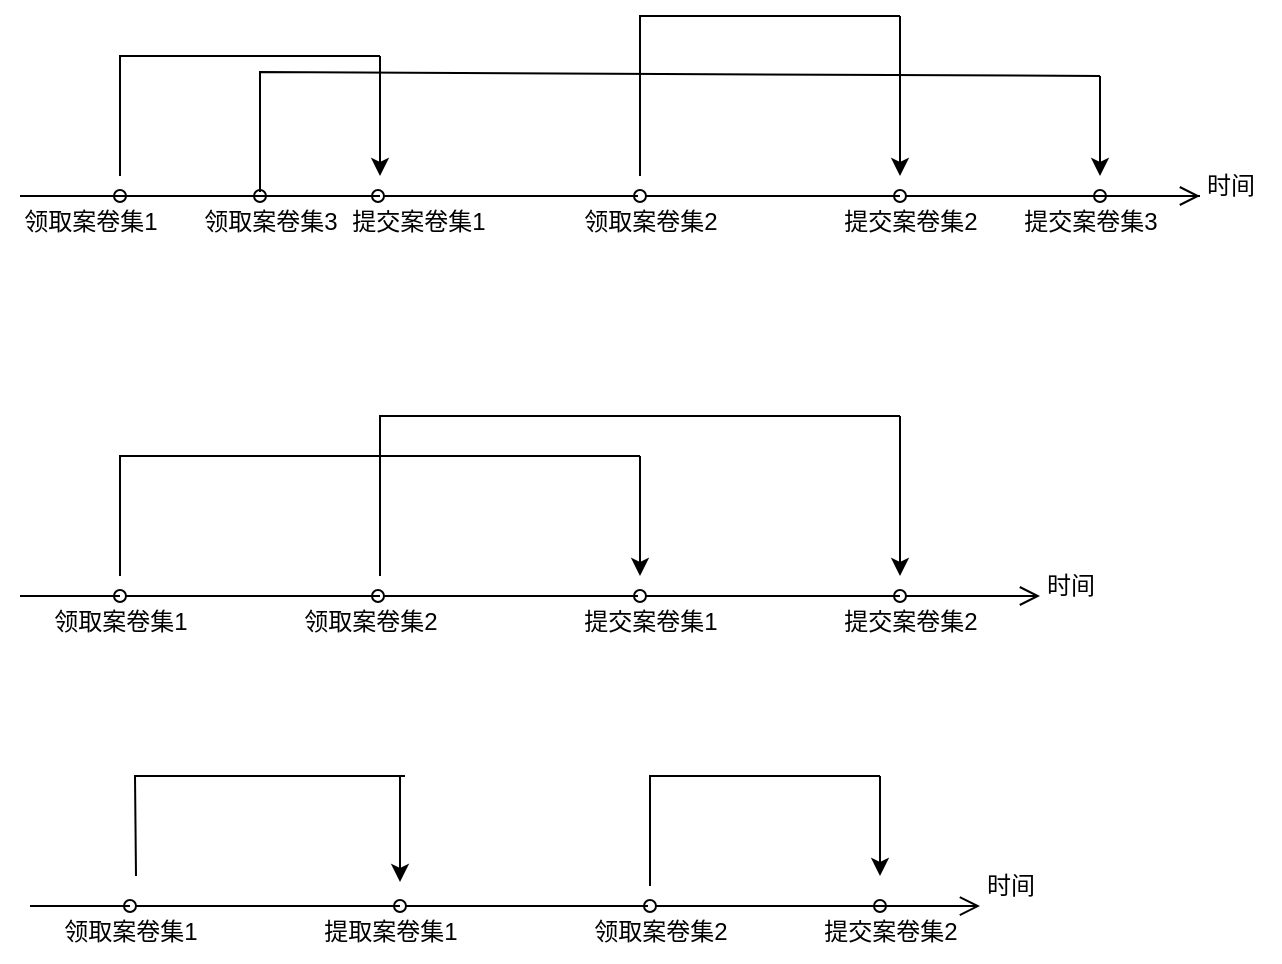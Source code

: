 <mxfile version="22.1.0" type="github">
  <diagram name="第 1 页" id="a_Lzv6PNQjRcOAd5M_am">
    <mxGraphModel dx="989" dy="541" grid="1" gridSize="10" guides="1" tooltips="1" connect="1" arrows="1" fold="1" page="1" pageScale="1" pageWidth="827" pageHeight="1169" math="0" shadow="0">
      <root>
        <mxCell id="0" />
        <mxCell id="1" parent="0" />
        <mxCell id="gHPmyK4DkFUgCclRizUP-3" value="" style="endArrow=open;startArrow=oval;endFill=0;startFill=0;endSize=8;html=1;rounded=0;" edge="1" parent="1">
          <mxGeometry width="160" relative="1" as="geometry">
            <mxPoint x="610" y="520" as="sourcePoint" />
            <mxPoint x="680" y="520" as="targetPoint" />
          </mxGeometry>
        </mxCell>
        <mxCell id="gHPmyK4DkFUgCclRizUP-6" value="" style="endArrow=none;html=1;rounded=0;startArrow=oval;startFill=0;" edge="1" parent="1">
          <mxGeometry width="50" height="50" relative="1" as="geometry">
            <mxPoint x="480" y="520" as="sourcePoint" />
            <mxPoint x="610" y="520" as="targetPoint" />
          </mxGeometry>
        </mxCell>
        <mxCell id="gHPmyK4DkFUgCclRizUP-7" value="" style="endArrow=none;html=1;rounded=0;startArrow=oval;startFill=0;" edge="1" parent="1">
          <mxGeometry width="50" height="50" relative="1" as="geometry">
            <mxPoint x="349" y="520" as="sourcePoint" />
            <mxPoint x="479" y="520" as="targetPoint" />
          </mxGeometry>
        </mxCell>
        <mxCell id="gHPmyK4DkFUgCclRizUP-8" value="" style="endArrow=none;html=1;rounded=0;startArrow=oval;startFill=0;" edge="1" parent="1">
          <mxGeometry width="50" height="50" relative="1" as="geometry">
            <mxPoint x="220" y="520" as="sourcePoint" />
            <mxPoint x="350" y="520" as="targetPoint" />
          </mxGeometry>
        </mxCell>
        <mxCell id="gHPmyK4DkFUgCclRizUP-9" value="" style="endArrow=none;html=1;rounded=0;startArrow=none;startFill=0;" edge="1" parent="1">
          <mxGeometry width="50" height="50" relative="1" as="geometry">
            <mxPoint x="170" y="520" as="sourcePoint" />
            <mxPoint x="220" y="520" as="targetPoint" />
          </mxGeometry>
        </mxCell>
        <mxCell id="gHPmyK4DkFUgCclRizUP-11" value="" style="endArrow=none;html=1;rounded=0;startArrow=none;startFill=0;endFill=0;" edge="1" parent="1">
          <mxGeometry width="50" height="50" relative="1" as="geometry">
            <mxPoint x="220" y="510" as="sourcePoint" />
            <mxPoint x="480" y="450" as="targetPoint" />
            <Array as="points">
              <mxPoint x="220" y="450" />
            </Array>
          </mxGeometry>
        </mxCell>
        <mxCell id="gHPmyK4DkFUgCclRizUP-12" value="" style="endArrow=classic;html=1;rounded=0;" edge="1" parent="1">
          <mxGeometry width="50" height="50" relative="1" as="geometry">
            <mxPoint x="480" y="450" as="sourcePoint" />
            <mxPoint x="480" y="510" as="targetPoint" />
          </mxGeometry>
        </mxCell>
        <mxCell id="gHPmyK4DkFUgCclRizUP-13" value="领取案卷集1" style="text;html=1;align=center;verticalAlign=middle;resizable=0;points=[];autosize=1;strokeColor=none;fillColor=none;" vertex="1" parent="1">
          <mxGeometry x="175" y="518" width="90" height="30" as="geometry" />
        </mxCell>
        <mxCell id="gHPmyK4DkFUgCclRizUP-14" value="领取案卷集2" style="text;html=1;align=center;verticalAlign=middle;resizable=0;points=[];autosize=1;strokeColor=none;fillColor=none;" vertex="1" parent="1">
          <mxGeometry x="300" y="518" width="90" height="30" as="geometry" />
        </mxCell>
        <mxCell id="gHPmyK4DkFUgCclRizUP-15" value="提交案卷集1" style="text;html=1;align=center;verticalAlign=middle;resizable=0;points=[];autosize=1;strokeColor=none;fillColor=none;" vertex="1" parent="1">
          <mxGeometry x="440" y="518" width="90" height="30" as="geometry" />
        </mxCell>
        <mxCell id="gHPmyK4DkFUgCclRizUP-16" value="提交案卷集2" style="text;html=1;align=center;verticalAlign=middle;resizable=0;points=[];autosize=1;strokeColor=none;fillColor=none;" vertex="1" parent="1">
          <mxGeometry x="570" y="518" width="90" height="30" as="geometry" />
        </mxCell>
        <mxCell id="gHPmyK4DkFUgCclRizUP-17" value="" style="endArrow=none;html=1;rounded=0;startArrow=none;startFill=0;endFill=0;" edge="1" parent="1">
          <mxGeometry width="50" height="50" relative="1" as="geometry">
            <mxPoint x="350" y="510" as="sourcePoint" />
            <mxPoint x="610" y="430" as="targetPoint" />
            <Array as="points">
              <mxPoint x="350" y="430" />
              <mxPoint x="480" y="430" />
            </Array>
          </mxGeometry>
        </mxCell>
        <mxCell id="gHPmyK4DkFUgCclRizUP-19" value="" style="endArrow=classic;html=1;rounded=0;" edge="1" parent="1">
          <mxGeometry width="50" height="50" relative="1" as="geometry">
            <mxPoint x="610" y="430" as="sourcePoint" />
            <mxPoint x="610" y="510" as="targetPoint" />
          </mxGeometry>
        </mxCell>
        <mxCell id="gHPmyK4DkFUgCclRizUP-20" value="" style="endArrow=open;startArrow=oval;endFill=0;startFill=0;endSize=8;html=1;rounded=0;" edge="1" parent="1">
          <mxGeometry width="160" relative="1" as="geometry">
            <mxPoint x="610" y="320" as="sourcePoint" />
            <mxPoint x="760" y="320" as="targetPoint" />
          </mxGeometry>
        </mxCell>
        <mxCell id="gHPmyK4DkFUgCclRizUP-21" value="" style="endArrow=none;html=1;rounded=0;startArrow=oval;startFill=0;" edge="1" parent="1">
          <mxGeometry width="50" height="50" relative="1" as="geometry">
            <mxPoint x="480" y="320" as="sourcePoint" />
            <mxPoint x="610" y="320" as="targetPoint" />
          </mxGeometry>
        </mxCell>
        <mxCell id="gHPmyK4DkFUgCclRizUP-22" value="" style="endArrow=none;html=1;rounded=0;startArrow=oval;startFill=0;" edge="1" parent="1">
          <mxGeometry width="50" height="50" relative="1" as="geometry">
            <mxPoint x="349" y="320" as="sourcePoint" />
            <mxPoint x="479" y="320" as="targetPoint" />
          </mxGeometry>
        </mxCell>
        <mxCell id="gHPmyK4DkFUgCclRizUP-23" value="" style="endArrow=none;html=1;rounded=0;startArrow=oval;startFill=0;" edge="1" parent="1">
          <mxGeometry width="50" height="50" relative="1" as="geometry">
            <mxPoint x="220" y="320" as="sourcePoint" />
            <mxPoint x="350" y="320" as="targetPoint" />
          </mxGeometry>
        </mxCell>
        <mxCell id="gHPmyK4DkFUgCclRizUP-24" value="" style="endArrow=none;html=1;rounded=0;startArrow=none;startFill=0;" edge="1" parent="1">
          <mxGeometry width="50" height="50" relative="1" as="geometry">
            <mxPoint x="170" y="320" as="sourcePoint" />
            <mxPoint x="220" y="320" as="targetPoint" />
          </mxGeometry>
        </mxCell>
        <mxCell id="gHPmyK4DkFUgCclRizUP-25" value="" style="endArrow=none;html=1;rounded=0;startArrow=none;startFill=0;endFill=0;" edge="1" parent="1">
          <mxGeometry width="50" height="50" relative="1" as="geometry">
            <mxPoint x="220" y="310" as="sourcePoint" />
            <mxPoint x="350" y="250" as="targetPoint" />
            <Array as="points">
              <mxPoint x="220" y="250" />
            </Array>
          </mxGeometry>
        </mxCell>
        <mxCell id="gHPmyK4DkFUgCclRizUP-26" value="" style="endArrow=classic;html=1;rounded=0;" edge="1" parent="1">
          <mxGeometry width="50" height="50" relative="1" as="geometry">
            <mxPoint x="350" y="250" as="sourcePoint" />
            <mxPoint x="350" y="310" as="targetPoint" />
          </mxGeometry>
        </mxCell>
        <mxCell id="gHPmyK4DkFUgCclRizUP-27" value="领取案卷集1" style="text;html=1;align=center;verticalAlign=middle;resizable=0;points=[];autosize=1;strokeColor=none;fillColor=none;" vertex="1" parent="1">
          <mxGeometry x="160" y="318" width="90" height="30" as="geometry" />
        </mxCell>
        <mxCell id="gHPmyK4DkFUgCclRizUP-28" value="提交案卷集1" style="text;html=1;align=center;verticalAlign=middle;resizable=0;points=[];autosize=1;strokeColor=none;fillColor=none;" vertex="1" parent="1">
          <mxGeometry x="324" y="318" width="90" height="30" as="geometry" />
        </mxCell>
        <mxCell id="gHPmyK4DkFUgCclRizUP-29" value="领取案卷集2" style="text;html=1;align=center;verticalAlign=middle;resizable=0;points=[];autosize=1;strokeColor=none;fillColor=none;" vertex="1" parent="1">
          <mxGeometry x="440" y="318" width="90" height="30" as="geometry" />
        </mxCell>
        <mxCell id="gHPmyK4DkFUgCclRizUP-30" value="提交案卷集2" style="text;html=1;align=center;verticalAlign=middle;resizable=0;points=[];autosize=1;strokeColor=none;fillColor=none;" vertex="1" parent="1">
          <mxGeometry x="570" y="318" width="90" height="30" as="geometry" />
        </mxCell>
        <mxCell id="gHPmyK4DkFUgCclRizUP-31" value="" style="endArrow=none;html=1;rounded=0;startArrow=none;startFill=0;endFill=0;" edge="1" parent="1">
          <mxGeometry width="50" height="50" relative="1" as="geometry">
            <mxPoint x="480" y="310" as="sourcePoint" />
            <mxPoint x="610" y="230" as="targetPoint" />
            <Array as="points">
              <mxPoint x="480" y="230" />
            </Array>
          </mxGeometry>
        </mxCell>
        <mxCell id="gHPmyK4DkFUgCclRizUP-32" value="" style="endArrow=classic;html=1;rounded=0;" edge="1" parent="1">
          <mxGeometry width="50" height="50" relative="1" as="geometry">
            <mxPoint x="610" y="230" as="sourcePoint" />
            <mxPoint x="610" y="310" as="targetPoint" />
          </mxGeometry>
        </mxCell>
        <mxCell id="gHPmyK4DkFUgCclRizUP-33" value="" style="endArrow=none;html=1;rounded=0;startArrow=oval;startFill=0;" edge="1" parent="1">
          <mxGeometry width="50" height="50" relative="1" as="geometry">
            <mxPoint x="290" y="320" as="sourcePoint" />
            <mxPoint x="220" y="320" as="targetPoint" />
          </mxGeometry>
        </mxCell>
        <mxCell id="gHPmyK4DkFUgCclRizUP-34" value="" style="endArrow=none;html=1;rounded=0;startArrow=oval;startFill=0;" edge="1" parent="1">
          <mxGeometry width="50" height="50" relative="1" as="geometry">
            <mxPoint x="710" y="320" as="sourcePoint" />
            <mxPoint x="760" y="320" as="targetPoint" />
          </mxGeometry>
        </mxCell>
        <mxCell id="gHPmyK4DkFUgCclRizUP-35" value="" style="endArrow=none;html=1;rounded=0;startArrow=none;startFill=0;endFill=0;" edge="1" parent="1">
          <mxGeometry width="50" height="50" relative="1" as="geometry">
            <mxPoint x="290" y="318" as="sourcePoint" />
            <mxPoint x="710" y="260" as="targetPoint" />
            <Array as="points">
              <mxPoint x="290" y="258" />
            </Array>
          </mxGeometry>
        </mxCell>
        <mxCell id="gHPmyK4DkFUgCclRizUP-36" value="" style="endArrow=classic;html=1;rounded=0;" edge="1" parent="1">
          <mxGeometry width="50" height="50" relative="1" as="geometry">
            <mxPoint x="710" y="260" as="sourcePoint" />
            <mxPoint x="710" y="310" as="targetPoint" />
          </mxGeometry>
        </mxCell>
        <mxCell id="gHPmyK4DkFUgCclRizUP-37" value="提交案卷集3" style="text;html=1;align=center;verticalAlign=middle;resizable=0;points=[];autosize=1;strokeColor=none;fillColor=none;" vertex="1" parent="1">
          <mxGeometry x="660" y="318" width="90" height="30" as="geometry" />
        </mxCell>
        <mxCell id="gHPmyK4DkFUgCclRizUP-38" value="领取案卷集3" style="text;html=1;align=center;verticalAlign=middle;resizable=0;points=[];autosize=1;strokeColor=none;fillColor=none;" vertex="1" parent="1">
          <mxGeometry x="250" y="318" width="90" height="30" as="geometry" />
        </mxCell>
        <mxCell id="gHPmyK4DkFUgCclRizUP-39" value="" style="endArrow=open;startArrow=oval;endFill=0;startFill=0;endSize=8;html=1;rounded=0;entryX=1;entryY=0.067;entryDx=0;entryDy=0;entryPerimeter=0;" edge="1" parent="1" target="gHPmyK4DkFUgCclRizUP-49">
          <mxGeometry width="160" relative="1" as="geometry">
            <mxPoint x="600" y="675" as="sourcePoint" />
            <mxPoint x="685" y="675" as="targetPoint" />
          </mxGeometry>
        </mxCell>
        <mxCell id="gHPmyK4DkFUgCclRizUP-40" value="" style="endArrow=none;html=1;rounded=0;startArrow=oval;startFill=0;" edge="1" parent="1">
          <mxGeometry width="50" height="50" relative="1" as="geometry">
            <mxPoint x="485" y="675" as="sourcePoint" />
            <mxPoint x="615" y="675" as="targetPoint" />
          </mxGeometry>
        </mxCell>
        <mxCell id="gHPmyK4DkFUgCclRizUP-41" value="" style="endArrow=none;html=1;rounded=0;startArrow=oval;startFill=0;" edge="1" parent="1">
          <mxGeometry width="50" height="50" relative="1" as="geometry">
            <mxPoint x="360" y="675" as="sourcePoint" />
            <mxPoint x="484" y="675" as="targetPoint" />
          </mxGeometry>
        </mxCell>
        <mxCell id="gHPmyK4DkFUgCclRizUP-42" value="" style="endArrow=none;html=1;rounded=0;startArrow=oval;startFill=0;" edge="1" parent="1">
          <mxGeometry width="50" height="50" relative="1" as="geometry">
            <mxPoint x="225" y="675" as="sourcePoint" />
            <mxPoint x="360" y="675" as="targetPoint" />
            <Array as="points">
              <mxPoint x="320" y="675" />
            </Array>
          </mxGeometry>
        </mxCell>
        <mxCell id="gHPmyK4DkFUgCclRizUP-43" value="" style="endArrow=none;html=1;rounded=0;startArrow=none;startFill=0;" edge="1" parent="1">
          <mxGeometry width="50" height="50" relative="1" as="geometry">
            <mxPoint x="175" y="675" as="sourcePoint" />
            <mxPoint x="225" y="675" as="targetPoint" />
          </mxGeometry>
        </mxCell>
        <mxCell id="gHPmyK4DkFUgCclRizUP-44" value="" style="endArrow=none;html=1;rounded=0;startArrow=none;startFill=0;endFill=0;" edge="1" parent="1">
          <mxGeometry width="50" height="50" relative="1" as="geometry">
            <mxPoint x="228" y="660" as="sourcePoint" />
            <mxPoint x="362.5" y="610" as="targetPoint" />
            <Array as="points">
              <mxPoint x="227.5" y="610" />
            </Array>
          </mxGeometry>
        </mxCell>
        <mxCell id="gHPmyK4DkFUgCclRizUP-45" value="" style="endArrow=classic;html=1;rounded=0;" edge="1" parent="1">
          <mxGeometry width="50" height="50" relative="1" as="geometry">
            <mxPoint x="360" y="610" as="sourcePoint" />
            <mxPoint x="360" y="663" as="targetPoint" />
            <Array as="points">
              <mxPoint x="360" y="653" />
            </Array>
          </mxGeometry>
        </mxCell>
        <mxCell id="gHPmyK4DkFUgCclRizUP-46" value="领取案卷集1" style="text;html=1;align=center;verticalAlign=middle;resizable=0;points=[];autosize=1;strokeColor=none;fillColor=none;" vertex="1" parent="1">
          <mxGeometry x="180" y="673" width="90" height="30" as="geometry" />
        </mxCell>
        <mxCell id="gHPmyK4DkFUgCclRizUP-47" value="提取案卷集1" style="text;html=1;align=center;verticalAlign=middle;resizable=0;points=[];autosize=1;strokeColor=none;fillColor=none;" vertex="1" parent="1">
          <mxGeometry x="310" y="673" width="90" height="30" as="geometry" />
        </mxCell>
        <mxCell id="gHPmyK4DkFUgCclRizUP-48" value="领取案卷集2" style="text;html=1;align=center;verticalAlign=middle;resizable=0;points=[];autosize=1;strokeColor=none;fillColor=none;" vertex="1" parent="1">
          <mxGeometry x="445" y="673" width="90" height="30" as="geometry" />
        </mxCell>
        <mxCell id="gHPmyK4DkFUgCclRizUP-49" value="提交案卷集2" style="text;html=1;align=center;verticalAlign=middle;resizable=0;points=[];autosize=1;strokeColor=none;fillColor=none;" vertex="1" parent="1">
          <mxGeometry x="560" y="673" width="90" height="30" as="geometry" />
        </mxCell>
        <mxCell id="gHPmyK4DkFUgCclRizUP-50" value="" style="endArrow=none;html=1;rounded=0;startArrow=none;startFill=0;endFill=0;" edge="1" parent="1">
          <mxGeometry width="50" height="50" relative="1" as="geometry">
            <mxPoint x="485" y="665" as="sourcePoint" />
            <mxPoint x="600" y="610" as="targetPoint" />
            <Array as="points">
              <mxPoint x="485" y="610" />
            </Array>
          </mxGeometry>
        </mxCell>
        <mxCell id="gHPmyK4DkFUgCclRizUP-51" value="" style="endArrow=classic;html=1;rounded=0;" edge="1" parent="1">
          <mxGeometry width="50" height="50" relative="1" as="geometry">
            <mxPoint x="600" y="610" as="sourcePoint" />
            <mxPoint x="600" y="660" as="targetPoint" />
          </mxGeometry>
        </mxCell>
        <mxCell id="gHPmyK4DkFUgCclRizUP-53" value="时间" style="text;html=1;align=center;verticalAlign=middle;resizable=0;points=[];autosize=1;strokeColor=none;fillColor=none;" vertex="1" parent="1">
          <mxGeometry x="750" y="300" width="50" height="30" as="geometry" />
        </mxCell>
        <mxCell id="gHPmyK4DkFUgCclRizUP-54" value="时间" style="text;html=1;align=center;verticalAlign=middle;resizable=0;points=[];autosize=1;strokeColor=none;fillColor=none;" vertex="1" parent="1">
          <mxGeometry x="670" y="500" width="50" height="30" as="geometry" />
        </mxCell>
        <mxCell id="gHPmyK4DkFUgCclRizUP-55" value="时间" style="text;html=1;align=center;verticalAlign=middle;resizable=0;points=[];autosize=1;strokeColor=none;fillColor=none;" vertex="1" parent="1">
          <mxGeometry x="640" y="650" width="50" height="30" as="geometry" />
        </mxCell>
      </root>
    </mxGraphModel>
  </diagram>
</mxfile>
